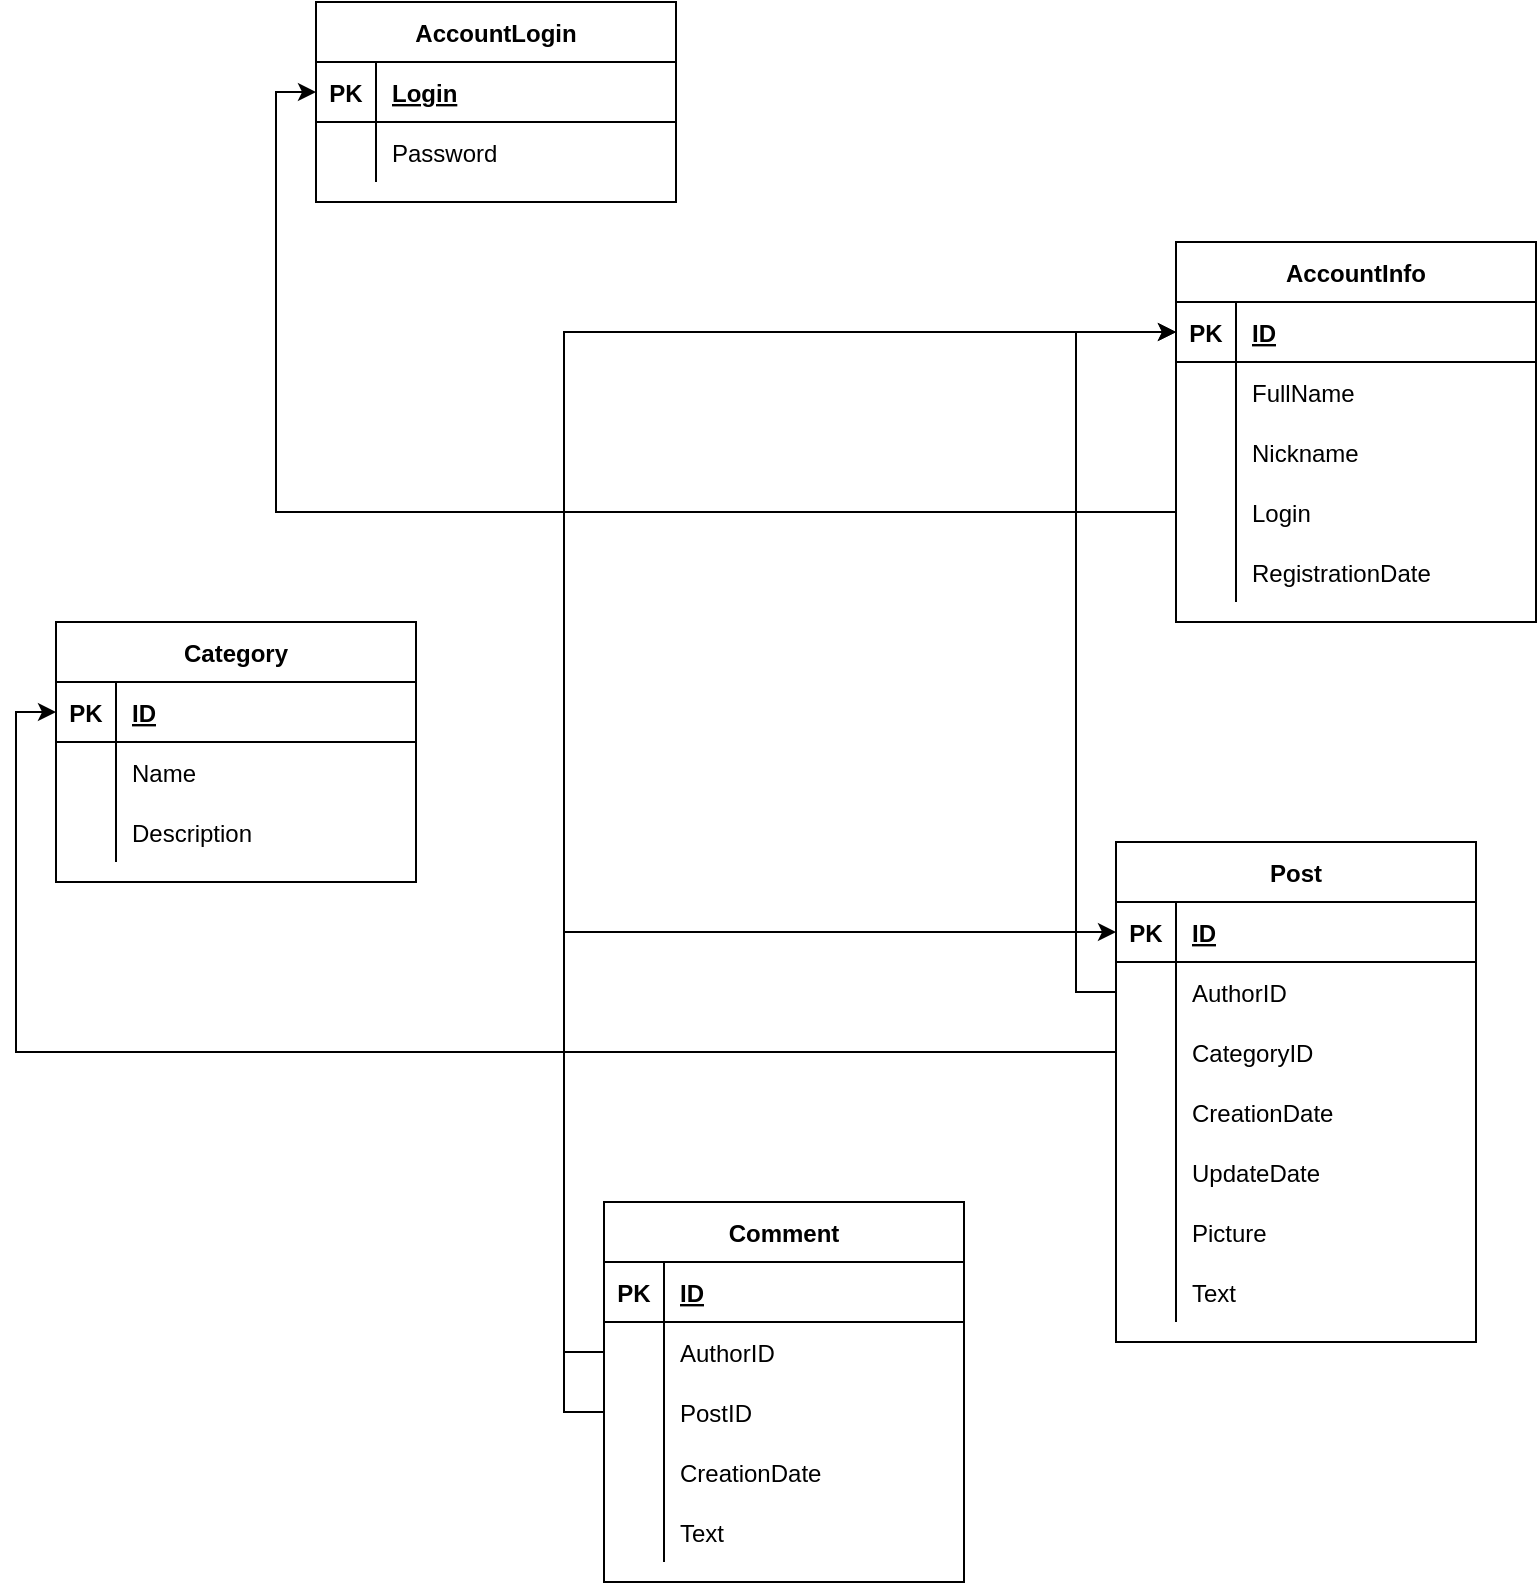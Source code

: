 <mxfile version="13.10.1"><diagram id="nwTg3AZ82GXCNUbQhwOn" name="Page-1"><mxGraphModel dx="2208" dy="833" grid="1" gridSize="10" guides="1" tooltips="1" connect="1" arrows="1" fold="1" page="1" pageScale="1" pageWidth="827" pageHeight="1169" math="0" shadow="0"><root><mxCell id="0"/><mxCell id="1" parent="0"/><mxCell id="S2M8OvFs_qTNZHtYQ_YQ-1" value="AccountLogin" style="shape=table;startSize=30;container=1;collapsible=1;childLayout=tableLayout;fixedRows=1;rowLines=0;fontStyle=1;align=center;resizeLast=1;" vertex="1" parent="1"><mxGeometry x="90" y="40" width="180" height="100" as="geometry"/></mxCell><mxCell id="S2M8OvFs_qTNZHtYQ_YQ-2" value="" style="shape=partialRectangle;collapsible=0;dropTarget=0;pointerEvents=0;fillColor=none;top=0;left=0;bottom=1;right=0;points=[[0,0.5],[1,0.5]];portConstraint=eastwest;" vertex="1" parent="S2M8OvFs_qTNZHtYQ_YQ-1"><mxGeometry y="30" width="180" height="30" as="geometry"/></mxCell><mxCell id="S2M8OvFs_qTNZHtYQ_YQ-3" value="PK" style="shape=partialRectangle;connectable=0;fillColor=none;top=0;left=0;bottom=0;right=0;fontStyle=1;overflow=hidden;" vertex="1" parent="S2M8OvFs_qTNZHtYQ_YQ-2"><mxGeometry width="30" height="30" as="geometry"/></mxCell><mxCell id="S2M8OvFs_qTNZHtYQ_YQ-4" value="Login" style="shape=partialRectangle;connectable=0;fillColor=none;top=0;left=0;bottom=0;right=0;align=left;spacingLeft=6;fontStyle=5;overflow=hidden;" vertex="1" parent="S2M8OvFs_qTNZHtYQ_YQ-2"><mxGeometry x="30" width="150" height="30" as="geometry"/></mxCell><mxCell id="S2M8OvFs_qTNZHtYQ_YQ-5" value="" style="shape=partialRectangle;collapsible=0;dropTarget=0;pointerEvents=0;fillColor=none;top=0;left=0;bottom=0;right=0;points=[[0,0.5],[1,0.5]];portConstraint=eastwest;" vertex="1" parent="S2M8OvFs_qTNZHtYQ_YQ-1"><mxGeometry y="60" width="180" height="30" as="geometry"/></mxCell><mxCell id="S2M8OvFs_qTNZHtYQ_YQ-6" value="" style="shape=partialRectangle;connectable=0;fillColor=none;top=0;left=0;bottom=0;right=0;editable=1;overflow=hidden;" vertex="1" parent="S2M8OvFs_qTNZHtYQ_YQ-5"><mxGeometry width="30" height="30" as="geometry"/></mxCell><mxCell id="S2M8OvFs_qTNZHtYQ_YQ-7" value="Password" style="shape=partialRectangle;connectable=0;fillColor=none;top=0;left=0;bottom=0;right=0;align=left;spacingLeft=6;overflow=hidden;" vertex="1" parent="S2M8OvFs_qTNZHtYQ_YQ-5"><mxGeometry x="30" width="150" height="30" as="geometry"/></mxCell><mxCell id="S2M8OvFs_qTNZHtYQ_YQ-14" value="AccountInfo" style="shape=table;startSize=30;container=1;collapsible=1;childLayout=tableLayout;fixedRows=1;rowLines=0;fontStyle=1;align=center;resizeLast=1;" vertex="1" parent="1"><mxGeometry x="520" y="160" width="180" height="190" as="geometry"/></mxCell><mxCell id="S2M8OvFs_qTNZHtYQ_YQ-15" value="" style="shape=partialRectangle;collapsible=0;dropTarget=0;pointerEvents=0;fillColor=none;top=0;left=0;bottom=1;right=0;points=[[0,0.5],[1,0.5]];portConstraint=eastwest;" vertex="1" parent="S2M8OvFs_qTNZHtYQ_YQ-14"><mxGeometry y="30" width="180" height="30" as="geometry"/></mxCell><mxCell id="S2M8OvFs_qTNZHtYQ_YQ-16" value="PK" style="shape=partialRectangle;connectable=0;fillColor=none;top=0;left=0;bottom=0;right=0;fontStyle=1;overflow=hidden;" vertex="1" parent="S2M8OvFs_qTNZHtYQ_YQ-15"><mxGeometry width="30" height="30" as="geometry"/></mxCell><mxCell id="S2M8OvFs_qTNZHtYQ_YQ-17" value="ID" style="shape=partialRectangle;connectable=0;fillColor=none;top=0;left=0;bottom=0;right=0;align=left;spacingLeft=6;fontStyle=5;overflow=hidden;" vertex="1" parent="S2M8OvFs_qTNZHtYQ_YQ-15"><mxGeometry x="30" width="150" height="30" as="geometry"/></mxCell><mxCell id="S2M8OvFs_qTNZHtYQ_YQ-18" value="" style="shape=partialRectangle;collapsible=0;dropTarget=0;pointerEvents=0;fillColor=none;top=0;left=0;bottom=0;right=0;points=[[0,0.5],[1,0.5]];portConstraint=eastwest;" vertex="1" parent="S2M8OvFs_qTNZHtYQ_YQ-14"><mxGeometry y="60" width="180" height="30" as="geometry"/></mxCell><mxCell id="S2M8OvFs_qTNZHtYQ_YQ-19" value="" style="shape=partialRectangle;connectable=0;fillColor=none;top=0;left=0;bottom=0;right=0;editable=1;overflow=hidden;" vertex="1" parent="S2M8OvFs_qTNZHtYQ_YQ-18"><mxGeometry width="30" height="30" as="geometry"/></mxCell><mxCell id="S2M8OvFs_qTNZHtYQ_YQ-20" value="FullName" style="shape=partialRectangle;connectable=0;fillColor=none;top=0;left=0;bottom=0;right=0;align=left;spacingLeft=6;overflow=hidden;" vertex="1" parent="S2M8OvFs_qTNZHtYQ_YQ-18"><mxGeometry x="30" width="150" height="30" as="geometry"/></mxCell><mxCell id="S2M8OvFs_qTNZHtYQ_YQ-21" value="" style="shape=partialRectangle;collapsible=0;dropTarget=0;pointerEvents=0;fillColor=none;top=0;left=0;bottom=0;right=0;points=[[0,0.5],[1,0.5]];portConstraint=eastwest;" vertex="1" parent="S2M8OvFs_qTNZHtYQ_YQ-14"><mxGeometry y="90" width="180" height="30" as="geometry"/></mxCell><mxCell id="S2M8OvFs_qTNZHtYQ_YQ-22" value="" style="shape=partialRectangle;connectable=0;fillColor=none;top=0;left=0;bottom=0;right=0;editable=1;overflow=hidden;" vertex="1" parent="S2M8OvFs_qTNZHtYQ_YQ-21"><mxGeometry width="30" height="30" as="geometry"/></mxCell><mxCell id="S2M8OvFs_qTNZHtYQ_YQ-23" value="Nickname" style="shape=partialRectangle;connectable=0;fillColor=none;top=0;left=0;bottom=0;right=0;align=left;spacingLeft=6;overflow=hidden;" vertex="1" parent="S2M8OvFs_qTNZHtYQ_YQ-21"><mxGeometry x="30" width="150" height="30" as="geometry"/></mxCell><mxCell id="S2M8OvFs_qTNZHtYQ_YQ-24" value="" style="shape=partialRectangle;collapsible=0;dropTarget=0;pointerEvents=0;fillColor=none;top=0;left=0;bottom=0;right=0;points=[[0,0.5],[1,0.5]];portConstraint=eastwest;" vertex="1" parent="S2M8OvFs_qTNZHtYQ_YQ-14"><mxGeometry y="120" width="180" height="30" as="geometry"/></mxCell><mxCell id="S2M8OvFs_qTNZHtYQ_YQ-25" value="" style="shape=partialRectangle;connectable=0;fillColor=none;top=0;left=0;bottom=0;right=0;editable=1;overflow=hidden;" vertex="1" parent="S2M8OvFs_qTNZHtYQ_YQ-24"><mxGeometry width="30" height="30" as="geometry"/></mxCell><mxCell id="S2M8OvFs_qTNZHtYQ_YQ-26" value="Login" style="shape=partialRectangle;connectable=0;fillColor=none;top=0;left=0;bottom=0;right=0;align=left;spacingLeft=6;overflow=hidden;" vertex="1" parent="S2M8OvFs_qTNZHtYQ_YQ-24"><mxGeometry x="30" width="150" height="30" as="geometry"/></mxCell><mxCell id="S2M8OvFs_qTNZHtYQ_YQ-41" value="" style="shape=partialRectangle;collapsible=0;dropTarget=0;pointerEvents=0;fillColor=none;top=0;left=0;bottom=0;right=0;points=[[0,0.5],[1,0.5]];portConstraint=eastwest;" vertex="1" parent="S2M8OvFs_qTNZHtYQ_YQ-14"><mxGeometry y="150" width="180" height="30" as="geometry"/></mxCell><mxCell id="S2M8OvFs_qTNZHtYQ_YQ-42" value="" style="shape=partialRectangle;connectable=0;fillColor=none;top=0;left=0;bottom=0;right=0;editable=1;overflow=hidden;" vertex="1" parent="S2M8OvFs_qTNZHtYQ_YQ-41"><mxGeometry width="30" height="30" as="geometry"/></mxCell><mxCell id="S2M8OvFs_qTNZHtYQ_YQ-43" value="RegistrationDate" style="shape=partialRectangle;connectable=0;fillColor=none;top=0;left=0;bottom=0;right=0;align=left;spacingLeft=6;overflow=hidden;" vertex="1" parent="S2M8OvFs_qTNZHtYQ_YQ-41"><mxGeometry x="30" width="150" height="30" as="geometry"/></mxCell><mxCell id="S2M8OvFs_qTNZHtYQ_YQ-47" style="edgeStyle=orthogonalEdgeStyle;rounded=0;orthogonalLoop=1;jettySize=auto;html=1;exitX=0;exitY=0.5;exitDx=0;exitDy=0;entryX=0;entryY=0.5;entryDx=0;entryDy=0;" edge="1" parent="1" source="S2M8OvFs_qTNZHtYQ_YQ-24" target="S2M8OvFs_qTNZHtYQ_YQ-2"><mxGeometry relative="1" as="geometry"/></mxCell><mxCell id="S2M8OvFs_qTNZHtYQ_YQ-48" value="Post" style="shape=table;startSize=30;container=1;collapsible=1;childLayout=tableLayout;fixedRows=1;rowLines=0;fontStyle=1;align=center;resizeLast=1;" vertex="1" parent="1"><mxGeometry x="490" y="460" width="180" height="250" as="geometry"/></mxCell><mxCell id="S2M8OvFs_qTNZHtYQ_YQ-49" value="" style="shape=partialRectangle;collapsible=0;dropTarget=0;pointerEvents=0;fillColor=none;top=0;left=0;bottom=1;right=0;points=[[0,0.5],[1,0.5]];portConstraint=eastwest;" vertex="1" parent="S2M8OvFs_qTNZHtYQ_YQ-48"><mxGeometry y="30" width="180" height="30" as="geometry"/></mxCell><mxCell id="S2M8OvFs_qTNZHtYQ_YQ-50" value="PK" style="shape=partialRectangle;connectable=0;fillColor=none;top=0;left=0;bottom=0;right=0;fontStyle=1;overflow=hidden;" vertex="1" parent="S2M8OvFs_qTNZHtYQ_YQ-49"><mxGeometry width="30" height="30" as="geometry"/></mxCell><mxCell id="S2M8OvFs_qTNZHtYQ_YQ-51" value="ID" style="shape=partialRectangle;connectable=0;fillColor=none;top=0;left=0;bottom=0;right=0;align=left;spacingLeft=6;fontStyle=5;overflow=hidden;" vertex="1" parent="S2M8OvFs_qTNZHtYQ_YQ-49"><mxGeometry x="30" width="150" height="30" as="geometry"/></mxCell><mxCell id="S2M8OvFs_qTNZHtYQ_YQ-52" value="" style="shape=partialRectangle;collapsible=0;dropTarget=0;pointerEvents=0;fillColor=none;top=0;left=0;bottom=0;right=0;points=[[0,0.5],[1,0.5]];portConstraint=eastwest;" vertex="1" parent="S2M8OvFs_qTNZHtYQ_YQ-48"><mxGeometry y="60" width="180" height="30" as="geometry"/></mxCell><mxCell id="S2M8OvFs_qTNZHtYQ_YQ-53" value="" style="shape=partialRectangle;connectable=0;fillColor=none;top=0;left=0;bottom=0;right=0;editable=1;overflow=hidden;" vertex="1" parent="S2M8OvFs_qTNZHtYQ_YQ-52"><mxGeometry width="30" height="30" as="geometry"/></mxCell><mxCell id="S2M8OvFs_qTNZHtYQ_YQ-54" value="AuthorID" style="shape=partialRectangle;connectable=0;fillColor=none;top=0;left=0;bottom=0;right=0;align=left;spacingLeft=6;overflow=hidden;" vertex="1" parent="S2M8OvFs_qTNZHtYQ_YQ-52"><mxGeometry x="30" width="150" height="30" as="geometry"/></mxCell><mxCell id="S2M8OvFs_qTNZHtYQ_YQ-55" value="" style="shape=partialRectangle;collapsible=0;dropTarget=0;pointerEvents=0;fillColor=none;top=0;left=0;bottom=0;right=0;points=[[0,0.5],[1,0.5]];portConstraint=eastwest;" vertex="1" parent="S2M8OvFs_qTNZHtYQ_YQ-48"><mxGeometry y="90" width="180" height="30" as="geometry"/></mxCell><mxCell id="S2M8OvFs_qTNZHtYQ_YQ-56" value="" style="shape=partialRectangle;connectable=0;fillColor=none;top=0;left=0;bottom=0;right=0;editable=1;overflow=hidden;" vertex="1" parent="S2M8OvFs_qTNZHtYQ_YQ-55"><mxGeometry width="30" height="30" as="geometry"/></mxCell><mxCell id="S2M8OvFs_qTNZHtYQ_YQ-57" value="CategoryID" style="shape=partialRectangle;connectable=0;fillColor=none;top=0;left=0;bottom=0;right=0;align=left;spacingLeft=6;overflow=hidden;" vertex="1" parent="S2M8OvFs_qTNZHtYQ_YQ-55"><mxGeometry x="30" width="150" height="30" as="geometry"/></mxCell><mxCell id="S2M8OvFs_qTNZHtYQ_YQ-58" value="" style="shape=partialRectangle;collapsible=0;dropTarget=0;pointerEvents=0;fillColor=none;top=0;left=0;bottom=0;right=0;points=[[0,0.5],[1,0.5]];portConstraint=eastwest;" vertex="1" parent="S2M8OvFs_qTNZHtYQ_YQ-48"><mxGeometry y="120" width="180" height="30" as="geometry"/></mxCell><mxCell id="S2M8OvFs_qTNZHtYQ_YQ-59" value="" style="shape=partialRectangle;connectable=0;fillColor=none;top=0;left=0;bottom=0;right=0;editable=1;overflow=hidden;" vertex="1" parent="S2M8OvFs_qTNZHtYQ_YQ-58"><mxGeometry width="30" height="30" as="geometry"/></mxCell><mxCell id="S2M8OvFs_qTNZHtYQ_YQ-60" value="CreationDate" style="shape=partialRectangle;connectable=0;fillColor=none;top=0;left=0;bottom=0;right=0;align=left;spacingLeft=6;overflow=hidden;" vertex="1" parent="S2M8OvFs_qTNZHtYQ_YQ-58"><mxGeometry x="30" width="150" height="30" as="geometry"/></mxCell><mxCell id="S2M8OvFs_qTNZHtYQ_YQ-74" value="" style="shape=partialRectangle;collapsible=0;dropTarget=0;pointerEvents=0;fillColor=none;top=0;left=0;bottom=0;right=0;points=[[0,0.5],[1,0.5]];portConstraint=eastwest;" vertex="1" parent="S2M8OvFs_qTNZHtYQ_YQ-48"><mxGeometry y="150" width="180" height="30" as="geometry"/></mxCell><mxCell id="S2M8OvFs_qTNZHtYQ_YQ-75" value="" style="shape=partialRectangle;connectable=0;fillColor=none;top=0;left=0;bottom=0;right=0;editable=1;overflow=hidden;" vertex="1" parent="S2M8OvFs_qTNZHtYQ_YQ-74"><mxGeometry width="30" height="30" as="geometry"/></mxCell><mxCell id="S2M8OvFs_qTNZHtYQ_YQ-76" value="UpdateDate" style="shape=partialRectangle;connectable=0;fillColor=none;top=0;left=0;bottom=0;right=0;align=left;spacingLeft=6;overflow=hidden;" vertex="1" parent="S2M8OvFs_qTNZHtYQ_YQ-74"><mxGeometry x="30" width="150" height="30" as="geometry"/></mxCell><mxCell id="S2M8OvFs_qTNZHtYQ_YQ-94" value="" style="shape=partialRectangle;collapsible=0;dropTarget=0;pointerEvents=0;fillColor=none;top=0;left=0;bottom=0;right=0;points=[[0,0.5],[1,0.5]];portConstraint=eastwest;" vertex="1" parent="S2M8OvFs_qTNZHtYQ_YQ-48"><mxGeometry y="180" width="180" height="30" as="geometry"/></mxCell><mxCell id="S2M8OvFs_qTNZHtYQ_YQ-95" value="" style="shape=partialRectangle;connectable=0;fillColor=none;top=0;left=0;bottom=0;right=0;editable=1;overflow=hidden;" vertex="1" parent="S2M8OvFs_qTNZHtYQ_YQ-94"><mxGeometry width="30" height="30" as="geometry"/></mxCell><mxCell id="S2M8OvFs_qTNZHtYQ_YQ-96" value="Picture" style="shape=partialRectangle;connectable=0;fillColor=none;top=0;left=0;bottom=0;right=0;align=left;spacingLeft=6;overflow=hidden;" vertex="1" parent="S2M8OvFs_qTNZHtYQ_YQ-94"><mxGeometry x="30" width="150" height="30" as="geometry"/></mxCell><mxCell id="S2M8OvFs_qTNZHtYQ_YQ-97" value="" style="shape=partialRectangle;collapsible=0;dropTarget=0;pointerEvents=0;fillColor=none;top=0;left=0;bottom=0;right=0;points=[[0,0.5],[1,0.5]];portConstraint=eastwest;" vertex="1" parent="S2M8OvFs_qTNZHtYQ_YQ-48"><mxGeometry y="210" width="180" height="30" as="geometry"/></mxCell><mxCell id="S2M8OvFs_qTNZHtYQ_YQ-98" value="" style="shape=partialRectangle;connectable=0;fillColor=none;top=0;left=0;bottom=0;right=0;editable=1;overflow=hidden;" vertex="1" parent="S2M8OvFs_qTNZHtYQ_YQ-97"><mxGeometry width="30" height="30" as="geometry"/></mxCell><mxCell id="S2M8OvFs_qTNZHtYQ_YQ-99" value="Text" style="shape=partialRectangle;connectable=0;fillColor=none;top=0;left=0;bottom=0;right=0;align=left;spacingLeft=6;overflow=hidden;" vertex="1" parent="S2M8OvFs_qTNZHtYQ_YQ-97"><mxGeometry x="30" width="150" height="30" as="geometry"/></mxCell><mxCell id="S2M8OvFs_qTNZHtYQ_YQ-61" value="Category" style="shape=table;startSize=30;container=1;collapsible=1;childLayout=tableLayout;fixedRows=1;rowLines=0;fontStyle=1;align=center;resizeLast=1;" vertex="1" parent="1"><mxGeometry x="-40" y="350" width="180" height="130" as="geometry"/></mxCell><mxCell id="S2M8OvFs_qTNZHtYQ_YQ-62" value="" style="shape=partialRectangle;collapsible=0;dropTarget=0;pointerEvents=0;fillColor=none;top=0;left=0;bottom=1;right=0;points=[[0,0.5],[1,0.5]];portConstraint=eastwest;" vertex="1" parent="S2M8OvFs_qTNZHtYQ_YQ-61"><mxGeometry y="30" width="180" height="30" as="geometry"/></mxCell><mxCell id="S2M8OvFs_qTNZHtYQ_YQ-63" value="PK" style="shape=partialRectangle;connectable=0;fillColor=none;top=0;left=0;bottom=0;right=0;fontStyle=1;overflow=hidden;" vertex="1" parent="S2M8OvFs_qTNZHtYQ_YQ-62"><mxGeometry width="30" height="30" as="geometry"/></mxCell><mxCell id="S2M8OvFs_qTNZHtYQ_YQ-64" value="ID" style="shape=partialRectangle;connectable=0;fillColor=none;top=0;left=0;bottom=0;right=0;align=left;spacingLeft=6;fontStyle=5;overflow=hidden;" vertex="1" parent="S2M8OvFs_qTNZHtYQ_YQ-62"><mxGeometry x="30" width="150" height="30" as="geometry"/></mxCell><mxCell id="S2M8OvFs_qTNZHtYQ_YQ-65" value="" style="shape=partialRectangle;collapsible=0;dropTarget=0;pointerEvents=0;fillColor=none;top=0;left=0;bottom=0;right=0;points=[[0,0.5],[1,0.5]];portConstraint=eastwest;" vertex="1" parent="S2M8OvFs_qTNZHtYQ_YQ-61"><mxGeometry y="60" width="180" height="30" as="geometry"/></mxCell><mxCell id="S2M8OvFs_qTNZHtYQ_YQ-66" value="" style="shape=partialRectangle;connectable=0;fillColor=none;top=0;left=0;bottom=0;right=0;editable=1;overflow=hidden;" vertex="1" parent="S2M8OvFs_qTNZHtYQ_YQ-65"><mxGeometry width="30" height="30" as="geometry"/></mxCell><mxCell id="S2M8OvFs_qTNZHtYQ_YQ-67" value="Name" style="shape=partialRectangle;connectable=0;fillColor=none;top=0;left=0;bottom=0;right=0;align=left;spacingLeft=6;overflow=hidden;" vertex="1" parent="S2M8OvFs_qTNZHtYQ_YQ-65"><mxGeometry x="30" width="150" height="30" as="geometry"/></mxCell><mxCell id="S2M8OvFs_qTNZHtYQ_YQ-68" value="" style="shape=partialRectangle;collapsible=0;dropTarget=0;pointerEvents=0;fillColor=none;top=0;left=0;bottom=0;right=0;points=[[0,0.5],[1,0.5]];portConstraint=eastwest;" vertex="1" parent="S2M8OvFs_qTNZHtYQ_YQ-61"><mxGeometry y="90" width="180" height="30" as="geometry"/></mxCell><mxCell id="S2M8OvFs_qTNZHtYQ_YQ-69" value="" style="shape=partialRectangle;connectable=0;fillColor=none;top=0;left=0;bottom=0;right=0;editable=1;overflow=hidden;" vertex="1" parent="S2M8OvFs_qTNZHtYQ_YQ-68"><mxGeometry width="30" height="30" as="geometry"/></mxCell><mxCell id="S2M8OvFs_qTNZHtYQ_YQ-70" value="Description" style="shape=partialRectangle;connectable=0;fillColor=none;top=0;left=0;bottom=0;right=0;align=left;spacingLeft=6;overflow=hidden;" vertex="1" parent="S2M8OvFs_qTNZHtYQ_YQ-68"><mxGeometry x="30" width="150" height="30" as="geometry"/></mxCell><mxCell id="S2M8OvFs_qTNZHtYQ_YQ-77" value="Comment" style="shape=table;startSize=30;container=1;collapsible=1;childLayout=tableLayout;fixedRows=1;rowLines=0;fontStyle=1;align=center;resizeLast=1;" vertex="1" parent="1"><mxGeometry x="234" y="640" width="180" height="190" as="geometry"/></mxCell><mxCell id="S2M8OvFs_qTNZHtYQ_YQ-78" value="" style="shape=partialRectangle;collapsible=0;dropTarget=0;pointerEvents=0;fillColor=none;top=0;left=0;bottom=1;right=0;points=[[0,0.5],[1,0.5]];portConstraint=eastwest;" vertex="1" parent="S2M8OvFs_qTNZHtYQ_YQ-77"><mxGeometry y="30" width="180" height="30" as="geometry"/></mxCell><mxCell id="S2M8OvFs_qTNZHtYQ_YQ-79" value="PK" style="shape=partialRectangle;connectable=0;fillColor=none;top=0;left=0;bottom=0;right=0;fontStyle=1;overflow=hidden;" vertex="1" parent="S2M8OvFs_qTNZHtYQ_YQ-78"><mxGeometry width="30" height="30" as="geometry"/></mxCell><mxCell id="S2M8OvFs_qTNZHtYQ_YQ-80" value="ID" style="shape=partialRectangle;connectable=0;fillColor=none;top=0;left=0;bottom=0;right=0;align=left;spacingLeft=6;fontStyle=5;overflow=hidden;" vertex="1" parent="S2M8OvFs_qTNZHtYQ_YQ-78"><mxGeometry x="30" width="150" height="30" as="geometry"/></mxCell><mxCell id="S2M8OvFs_qTNZHtYQ_YQ-81" value="" style="shape=partialRectangle;collapsible=0;dropTarget=0;pointerEvents=0;fillColor=none;top=0;left=0;bottom=0;right=0;points=[[0,0.5],[1,0.5]];portConstraint=eastwest;" vertex="1" parent="S2M8OvFs_qTNZHtYQ_YQ-77"><mxGeometry y="60" width="180" height="30" as="geometry"/></mxCell><mxCell id="S2M8OvFs_qTNZHtYQ_YQ-82" value="" style="shape=partialRectangle;connectable=0;fillColor=none;top=0;left=0;bottom=0;right=0;editable=1;overflow=hidden;" vertex="1" parent="S2M8OvFs_qTNZHtYQ_YQ-81"><mxGeometry width="30" height="30" as="geometry"/></mxCell><mxCell id="S2M8OvFs_qTNZHtYQ_YQ-83" value="AuthorID" style="shape=partialRectangle;connectable=0;fillColor=none;top=0;left=0;bottom=0;right=0;align=left;spacingLeft=6;overflow=hidden;" vertex="1" parent="S2M8OvFs_qTNZHtYQ_YQ-81"><mxGeometry x="30" width="150" height="30" as="geometry"/></mxCell><mxCell id="S2M8OvFs_qTNZHtYQ_YQ-84" value="" style="shape=partialRectangle;collapsible=0;dropTarget=0;pointerEvents=0;fillColor=none;top=0;left=0;bottom=0;right=0;points=[[0,0.5],[1,0.5]];portConstraint=eastwest;" vertex="1" parent="S2M8OvFs_qTNZHtYQ_YQ-77"><mxGeometry y="90" width="180" height="30" as="geometry"/></mxCell><mxCell id="S2M8OvFs_qTNZHtYQ_YQ-85" value="" style="shape=partialRectangle;connectable=0;fillColor=none;top=0;left=0;bottom=0;right=0;editable=1;overflow=hidden;" vertex="1" parent="S2M8OvFs_qTNZHtYQ_YQ-84"><mxGeometry width="30" height="30" as="geometry"/></mxCell><mxCell id="S2M8OvFs_qTNZHtYQ_YQ-86" value="PostID" style="shape=partialRectangle;connectable=0;fillColor=none;top=0;left=0;bottom=0;right=0;align=left;spacingLeft=6;overflow=hidden;" vertex="1" parent="S2M8OvFs_qTNZHtYQ_YQ-84"><mxGeometry x="30" width="150" height="30" as="geometry"/></mxCell><mxCell id="S2M8OvFs_qTNZHtYQ_YQ-87" value="" style="shape=partialRectangle;collapsible=0;dropTarget=0;pointerEvents=0;fillColor=none;top=0;left=0;bottom=0;right=0;points=[[0,0.5],[1,0.5]];portConstraint=eastwest;" vertex="1" parent="S2M8OvFs_qTNZHtYQ_YQ-77"><mxGeometry y="120" width="180" height="30" as="geometry"/></mxCell><mxCell id="S2M8OvFs_qTNZHtYQ_YQ-88" value="" style="shape=partialRectangle;connectable=0;fillColor=none;top=0;left=0;bottom=0;right=0;editable=1;overflow=hidden;" vertex="1" parent="S2M8OvFs_qTNZHtYQ_YQ-87"><mxGeometry width="30" height="30" as="geometry"/></mxCell><mxCell id="S2M8OvFs_qTNZHtYQ_YQ-89" value="CreationDate" style="shape=partialRectangle;connectable=0;fillColor=none;top=0;left=0;bottom=0;right=0;align=left;spacingLeft=6;overflow=hidden;" vertex="1" parent="S2M8OvFs_qTNZHtYQ_YQ-87"><mxGeometry x="30" width="150" height="30" as="geometry"/></mxCell><mxCell id="S2M8OvFs_qTNZHtYQ_YQ-113" value="" style="shape=partialRectangle;collapsible=0;dropTarget=0;pointerEvents=0;fillColor=none;top=0;left=0;bottom=0;right=0;points=[[0,0.5],[1,0.5]];portConstraint=eastwest;" vertex="1" parent="S2M8OvFs_qTNZHtYQ_YQ-77"><mxGeometry y="150" width="180" height="30" as="geometry"/></mxCell><mxCell id="S2M8OvFs_qTNZHtYQ_YQ-114" value="" style="shape=partialRectangle;connectable=0;fillColor=none;top=0;left=0;bottom=0;right=0;editable=1;overflow=hidden;" vertex="1" parent="S2M8OvFs_qTNZHtYQ_YQ-113"><mxGeometry width="30" height="30" as="geometry"/></mxCell><mxCell id="S2M8OvFs_qTNZHtYQ_YQ-115" value="Text" style="shape=partialRectangle;connectable=0;fillColor=none;top=0;left=0;bottom=0;right=0;align=left;spacingLeft=6;overflow=hidden;" vertex="1" parent="S2M8OvFs_qTNZHtYQ_YQ-113"><mxGeometry x="30" width="150" height="30" as="geometry"/></mxCell><mxCell id="S2M8OvFs_qTNZHtYQ_YQ-90" style="edgeStyle=orthogonalEdgeStyle;rounded=0;orthogonalLoop=1;jettySize=auto;html=1;exitX=0;exitY=0.5;exitDx=0;exitDy=0;entryX=0;entryY=0.5;entryDx=0;entryDy=0;" edge="1" parent="1" source="S2M8OvFs_qTNZHtYQ_YQ-52" target="S2M8OvFs_qTNZHtYQ_YQ-15"><mxGeometry relative="1" as="geometry"/></mxCell><mxCell id="S2M8OvFs_qTNZHtYQ_YQ-91" style="edgeStyle=orthogonalEdgeStyle;rounded=0;orthogonalLoop=1;jettySize=auto;html=1;exitX=0;exitY=0.5;exitDx=0;exitDy=0;entryX=0;entryY=0.5;entryDx=0;entryDy=0;" edge="1" parent="1" source="S2M8OvFs_qTNZHtYQ_YQ-55" target="S2M8OvFs_qTNZHtYQ_YQ-62"><mxGeometry relative="1" as="geometry"/></mxCell><mxCell id="S2M8OvFs_qTNZHtYQ_YQ-92" style="edgeStyle=orthogonalEdgeStyle;rounded=0;orthogonalLoop=1;jettySize=auto;html=1;exitX=0;exitY=0.5;exitDx=0;exitDy=0;entryX=0;entryY=0.5;entryDx=0;entryDy=0;" edge="1" parent="1" source="S2M8OvFs_qTNZHtYQ_YQ-81" target="S2M8OvFs_qTNZHtYQ_YQ-15"><mxGeometry relative="1" as="geometry"/></mxCell><mxCell id="S2M8OvFs_qTNZHtYQ_YQ-93" style="edgeStyle=orthogonalEdgeStyle;rounded=0;orthogonalLoop=1;jettySize=auto;html=1;exitX=0;exitY=0.5;exitDx=0;exitDy=0;" edge="1" parent="1" source="S2M8OvFs_qTNZHtYQ_YQ-84" target="S2M8OvFs_qTNZHtYQ_YQ-49"><mxGeometry relative="1" as="geometry"/></mxCell></root></mxGraphModel></diagram></mxfile>